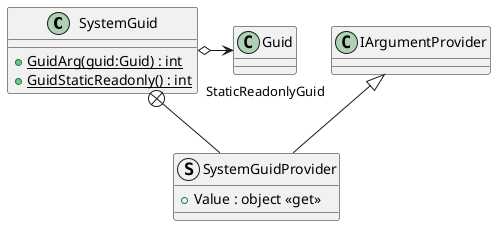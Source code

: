 @startuml
class SystemGuid {
    + {static} GuidArg(guid:Guid) : int
    + {static} GuidStaticReadonly() : int
}
struct SystemGuidProvider {
    + Value : object <<get>>
}
SystemGuid o-> "StaticReadonlyGuid" Guid
SystemGuid +-- SystemGuidProvider
IArgumentProvider <|-- SystemGuidProvider
@enduml
